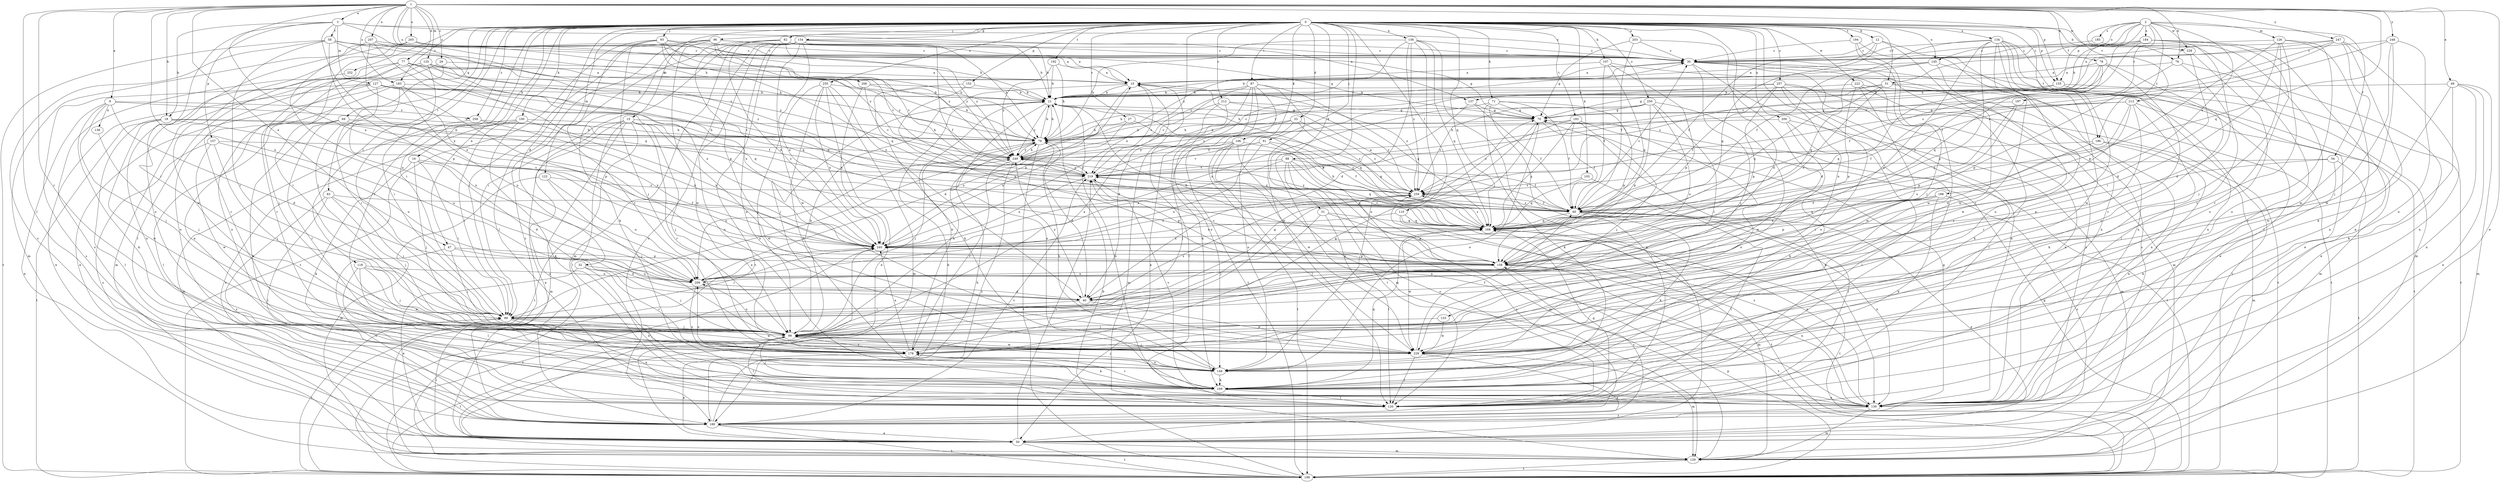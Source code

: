 strict digraph  {
0;
1;
2;
3;
9;
10;
12;
15;
16;
18;
21;
27;
29;
30;
31;
32;
33;
40;
47;
49;
50;
51;
54;
58;
60;
69;
70;
71;
76;
77;
78;
79;
82;
83;
87;
88;
89;
91;
93;
96;
99;
100;
103;
106;
107;
109;
110;
118;
120;
122;
125;
126;
127;
129;
133;
134;
136;
137;
138;
139;
145;
148;
152;
154;
155;
157;
158;
168;
178;
183;
184;
185;
188;
189;
192;
193;
194;
196;
197;
199;
200;
203;
205;
206;
207;
209;
212;
213;
219;
222;
228;
229;
240;
247;
248;
249;
250;
252;
255;
257;
258;
259;
0 -> 12  [label=b];
0 -> 15  [label=b];
0 -> 16  [label=b];
0 -> 27  [label=c];
0 -> 31  [label=d];
0 -> 32  [label=d];
0 -> 33  [label=d];
0 -> 40  [label=d];
0 -> 47  [label=e];
0 -> 51  [label=f];
0 -> 69  [label=g];
0 -> 71  [label=h];
0 -> 76  [label=h];
0 -> 82  [label=i];
0 -> 83  [label=i];
0 -> 87  [label=i];
0 -> 88  [label=i];
0 -> 89  [label=i];
0 -> 91  [label=j];
0 -> 93  [label=j];
0 -> 96  [label=j];
0 -> 99  [label=j];
0 -> 100  [label=k];
0 -> 103  [label=k];
0 -> 106  [label=k];
0 -> 107  [label=k];
0 -> 110  [label=l];
0 -> 118  [label=l];
0 -> 122  [label=m];
0 -> 133  [label=n];
0 -> 134  [label=n];
0 -> 136  [label=n];
0 -> 145  [label=o];
0 -> 152  [label=p];
0 -> 154  [label=p];
0 -> 155  [label=p];
0 -> 168  [label=q];
0 -> 178  [label=r];
0 -> 183  [label=s];
0 -> 192  [label=t];
0 -> 193  [label=t];
0 -> 194  [label=t];
0 -> 196  [label=t];
0 -> 200  [label=u];
0 -> 203  [label=u];
0 -> 212  [label=v];
0 -> 222  [label=w];
0 -> 228  [label=w];
0 -> 240  [label=x];
0 -> 250  [label=z];
0 -> 252  [label=z];
0 -> 255  [label=z];
0 -> 257  [label=z];
0 -> 258  [label=z];
1 -> 3  [label=a];
1 -> 9  [label=a];
1 -> 18  [label=b];
1 -> 29  [label=c];
1 -> 47  [label=e];
1 -> 49  [label=e];
1 -> 50  [label=e];
1 -> 76  [label=h];
1 -> 77  [label=h];
1 -> 78  [label=h];
1 -> 79  [label=h];
1 -> 120  [label=l];
1 -> 125  [label=m];
1 -> 155  [label=p];
1 -> 168  [label=q];
1 -> 178  [label=r];
1 -> 183  [label=s];
1 -> 205  [label=u];
1 -> 206  [label=u];
1 -> 207  [label=u];
1 -> 209  [label=u];
1 -> 213  [label=v];
1 -> 240  [label=x];
1 -> 247  [label=y];
1 -> 248  [label=y];
2 -> 51  [label=f];
2 -> 54  [label=f];
2 -> 120  [label=l];
2 -> 126  [label=m];
2 -> 137  [label=n];
2 -> 145  [label=o];
2 -> 155  [label=p];
2 -> 184  [label=s];
2 -> 185  [label=s];
2 -> 188  [label=s];
2 -> 196  [label=t];
2 -> 197  [label=t];
2 -> 228  [label=w];
3 -> 18  [label=b];
3 -> 30  [label=c];
3 -> 58  [label=f];
3 -> 89  [label=i];
3 -> 127  [label=m];
3 -> 137  [label=n];
3 -> 157  [label=p];
3 -> 219  [label=v];
3 -> 240  [label=x];
9 -> 40  [label=d];
9 -> 50  [label=e];
9 -> 79  [label=h];
9 -> 99  [label=j];
9 -> 109  [label=k];
9 -> 138  [label=n];
9 -> 258  [label=z];
10 -> 21  [label=b];
10 -> 40  [label=d];
10 -> 99  [label=j];
10 -> 209  [label=u];
10 -> 219  [label=v];
10 -> 259  [label=z];
12 -> 30  [label=c];
12 -> 60  [label=f];
12 -> 139  [label=n];
12 -> 168  [label=q];
12 -> 229  [label=w];
15 -> 50  [label=e];
15 -> 79  [label=h];
15 -> 99  [label=j];
15 -> 120  [label=l];
15 -> 129  [label=m];
15 -> 178  [label=r];
15 -> 189  [label=s];
15 -> 199  [label=t];
15 -> 229  [label=w];
16 -> 40  [label=d];
16 -> 89  [label=i];
16 -> 99  [label=j];
16 -> 109  [label=k];
16 -> 219  [label=v];
18 -> 79  [label=h];
18 -> 120  [label=l];
18 -> 199  [label=t];
18 -> 209  [label=u];
18 -> 229  [label=w];
18 -> 259  [label=z];
21 -> 70  [label=g];
21 -> 79  [label=h];
21 -> 148  [label=o];
21 -> 168  [label=q];
21 -> 249  [label=y];
27 -> 79  [label=h];
27 -> 240  [label=x];
27 -> 259  [label=z];
29 -> 10  [label=a];
29 -> 139  [label=n];
29 -> 178  [label=r];
30 -> 10  [label=a];
30 -> 99  [label=j];
30 -> 120  [label=l];
30 -> 129  [label=m];
30 -> 139  [label=n];
30 -> 189  [label=s];
30 -> 199  [label=t];
31 -> 99  [label=j];
31 -> 120  [label=l];
31 -> 158  [label=p];
31 -> 168  [label=q];
32 -> 50  [label=e];
32 -> 99  [label=j];
32 -> 139  [label=n];
32 -> 178  [label=r];
32 -> 209  [label=u];
33 -> 79  [label=h];
33 -> 148  [label=o];
33 -> 168  [label=q];
33 -> 249  [label=y];
33 -> 259  [label=z];
40 -> 89  [label=i];
40 -> 229  [label=w];
40 -> 249  [label=y];
47 -> 40  [label=d];
47 -> 99  [label=j];
47 -> 158  [label=p];
47 -> 189  [label=s];
49 -> 21  [label=b];
49 -> 50  [label=e];
49 -> 109  [label=k];
49 -> 129  [label=m];
49 -> 139  [label=n];
49 -> 229  [label=w];
50 -> 89  [label=i];
50 -> 129  [label=m];
50 -> 199  [label=t];
50 -> 219  [label=v];
50 -> 240  [label=x];
51 -> 21  [label=b];
51 -> 70  [label=g];
51 -> 129  [label=m];
51 -> 139  [label=n];
51 -> 168  [label=q];
51 -> 240  [label=x];
54 -> 109  [label=k];
54 -> 158  [label=p];
54 -> 199  [label=t];
54 -> 219  [label=v];
58 -> 10  [label=a];
58 -> 30  [label=c];
58 -> 79  [label=h];
58 -> 89  [label=i];
58 -> 158  [label=p];
58 -> 189  [label=s];
58 -> 199  [label=t];
58 -> 259  [label=z];
60 -> 10  [label=a];
60 -> 30  [label=c];
60 -> 50  [label=e];
60 -> 79  [label=h];
60 -> 109  [label=k];
60 -> 120  [label=l];
60 -> 139  [label=n];
60 -> 168  [label=q];
60 -> 249  [label=y];
60 -> 259  [label=z];
69 -> 79  [label=h];
69 -> 109  [label=k];
69 -> 120  [label=l];
69 -> 178  [label=r];
69 -> 240  [label=x];
70 -> 79  [label=h];
70 -> 139  [label=n];
70 -> 148  [label=o];
70 -> 178  [label=r];
70 -> 199  [label=t];
71 -> 60  [label=f];
71 -> 70  [label=g];
71 -> 109  [label=k];
71 -> 120  [label=l];
71 -> 158  [label=p];
71 -> 240  [label=x];
76 -> 10  [label=a];
76 -> 50  [label=e];
76 -> 120  [label=l];
76 -> 158  [label=p];
77 -> 10  [label=a];
77 -> 99  [label=j];
77 -> 139  [label=n];
77 -> 168  [label=q];
77 -> 189  [label=s];
77 -> 240  [label=x];
77 -> 249  [label=y];
78 -> 10  [label=a];
78 -> 60  [label=f];
78 -> 148  [label=o];
78 -> 168  [label=q];
78 -> 178  [label=r];
78 -> 259  [label=z];
79 -> 21  [label=b];
79 -> 40  [label=d];
79 -> 99  [label=j];
79 -> 199  [label=t];
79 -> 249  [label=y];
82 -> 21  [label=b];
82 -> 30  [label=c];
82 -> 158  [label=p];
82 -> 189  [label=s];
82 -> 240  [label=x];
82 -> 249  [label=y];
83 -> 60  [label=f];
83 -> 89  [label=i];
83 -> 99  [label=j];
83 -> 120  [label=l];
83 -> 189  [label=s];
87 -> 21  [label=b];
87 -> 50  [label=e];
87 -> 109  [label=k];
87 -> 148  [label=o];
87 -> 168  [label=q];
87 -> 199  [label=t];
87 -> 219  [label=v];
87 -> 229  [label=w];
88 -> 60  [label=f];
88 -> 120  [label=l];
88 -> 129  [label=m];
88 -> 168  [label=q];
88 -> 189  [label=s];
88 -> 219  [label=v];
88 -> 240  [label=x];
89 -> 99  [label=j];
89 -> 139  [label=n];
89 -> 229  [label=w];
89 -> 249  [label=y];
89 -> 259  [label=z];
91 -> 158  [label=p];
91 -> 209  [label=u];
91 -> 219  [label=v];
91 -> 249  [label=y];
91 -> 259  [label=z];
93 -> 30  [label=c];
93 -> 79  [label=h];
93 -> 99  [label=j];
93 -> 168  [label=q];
93 -> 178  [label=r];
93 -> 199  [label=t];
93 -> 219  [label=v];
93 -> 249  [label=y];
96 -> 30  [label=c];
96 -> 70  [label=g];
96 -> 89  [label=i];
96 -> 109  [label=k];
96 -> 120  [label=l];
96 -> 219  [label=v];
96 -> 229  [label=w];
96 -> 249  [label=y];
99 -> 10  [label=a];
99 -> 21  [label=b];
99 -> 70  [label=g];
99 -> 79  [label=h];
99 -> 120  [label=l];
99 -> 178  [label=r];
99 -> 199  [label=t];
99 -> 209  [label=u];
99 -> 229  [label=w];
100 -> 50  [label=e];
100 -> 79  [label=h];
100 -> 89  [label=i];
100 -> 109  [label=k];
100 -> 129  [label=m];
100 -> 240  [label=x];
103 -> 120  [label=l];
103 -> 168  [label=q];
103 -> 259  [label=z];
106 -> 60  [label=f];
106 -> 99  [label=j];
106 -> 120  [label=l];
106 -> 139  [label=n];
106 -> 199  [label=t];
106 -> 229  [label=w];
106 -> 249  [label=y];
107 -> 10  [label=a];
107 -> 60  [label=f];
107 -> 158  [label=p];
107 -> 168  [label=q];
107 -> 189  [label=s];
109 -> 99  [label=j];
109 -> 120  [label=l];
109 -> 139  [label=n];
109 -> 168  [label=q];
109 -> 178  [label=r];
109 -> 219  [label=v];
110 -> 139  [label=n];
110 -> 168  [label=q];
110 -> 199  [label=t];
110 -> 240  [label=x];
118 -> 99  [label=j];
118 -> 120  [label=l];
118 -> 178  [label=r];
118 -> 209  [label=u];
118 -> 229  [label=w];
120 -> 168  [label=q];
122 -> 99  [label=j];
122 -> 129  [label=m];
122 -> 209  [label=u];
122 -> 259  [label=z];
125 -> 10  [label=a];
125 -> 89  [label=i];
125 -> 129  [label=m];
125 -> 168  [label=q];
125 -> 178  [label=r];
125 -> 240  [label=x];
125 -> 249  [label=y];
126 -> 30  [label=c];
126 -> 89  [label=i];
126 -> 99  [label=j];
126 -> 139  [label=n];
126 -> 148  [label=o];
126 -> 158  [label=p];
126 -> 178  [label=r];
127 -> 21  [label=b];
127 -> 50  [label=e];
127 -> 60  [label=f];
127 -> 148  [label=o];
127 -> 168  [label=q];
127 -> 189  [label=s];
127 -> 209  [label=u];
127 -> 219  [label=v];
129 -> 199  [label=t];
133 -> 99  [label=j];
133 -> 229  [label=w];
134 -> 30  [label=c];
134 -> 50  [label=e];
134 -> 60  [label=f];
134 -> 129  [label=m];
134 -> 139  [label=n];
134 -> 148  [label=o];
134 -> 158  [label=p];
134 -> 178  [label=r];
134 -> 209  [label=u];
134 -> 229  [label=w];
136 -> 30  [label=c];
136 -> 40  [label=d];
136 -> 50  [label=e];
136 -> 79  [label=h];
136 -> 148  [label=o];
136 -> 168  [label=q];
136 -> 249  [label=y];
136 -> 259  [label=z];
137 -> 60  [label=f];
137 -> 70  [label=g];
137 -> 129  [label=m];
138 -> 99  [label=j];
139 -> 21  [label=b];
139 -> 70  [label=g];
139 -> 129  [label=m];
139 -> 189  [label=s];
139 -> 259  [label=z];
145 -> 10  [label=a];
145 -> 21  [label=b];
145 -> 50  [label=e];
145 -> 168  [label=q];
145 -> 229  [label=w];
148 -> 79  [label=h];
148 -> 99  [label=j];
148 -> 109  [label=k];
148 -> 209  [label=u];
152 -> 21  [label=b];
152 -> 109  [label=k];
152 -> 158  [label=p];
154 -> 21  [label=b];
154 -> 30  [label=c];
154 -> 60  [label=f];
154 -> 79  [label=h];
154 -> 89  [label=i];
154 -> 129  [label=m];
154 -> 139  [label=n];
154 -> 148  [label=o];
154 -> 189  [label=s];
154 -> 199  [label=t];
154 -> 229  [label=w];
154 -> 240  [label=x];
155 -> 21  [label=b];
155 -> 168  [label=q];
155 -> 178  [label=r];
155 -> 199  [label=t];
157 -> 99  [label=j];
157 -> 189  [label=s];
157 -> 209  [label=u];
157 -> 229  [label=w];
157 -> 249  [label=y];
158 -> 21  [label=b];
158 -> 139  [label=n];
158 -> 189  [label=s];
158 -> 199  [label=t];
158 -> 209  [label=u];
158 -> 219  [label=v];
158 -> 240  [label=x];
168 -> 21  [label=b];
168 -> 129  [label=m];
168 -> 199  [label=t];
168 -> 219  [label=v];
168 -> 229  [label=w];
168 -> 240  [label=x];
168 -> 259  [label=z];
178 -> 21  [label=b];
178 -> 50  [label=e];
178 -> 70  [label=g];
178 -> 109  [label=k];
178 -> 148  [label=o];
178 -> 240  [label=x];
183 -> 21  [label=b];
183 -> 50  [label=e];
183 -> 89  [label=i];
183 -> 148  [label=o];
183 -> 158  [label=p];
183 -> 209  [label=u];
184 -> 21  [label=b];
184 -> 30  [label=c];
184 -> 40  [label=d];
184 -> 60  [label=f];
184 -> 139  [label=n];
184 -> 178  [label=r];
184 -> 219  [label=v];
185 -> 30  [label=c];
185 -> 120  [label=l];
188 -> 60  [label=f];
188 -> 109  [label=k];
188 -> 158  [label=p];
188 -> 168  [label=q];
188 -> 189  [label=s];
188 -> 240  [label=x];
189 -> 21  [label=b];
189 -> 50  [label=e];
189 -> 79  [label=h];
189 -> 199  [label=t];
189 -> 219  [label=v];
192 -> 10  [label=a];
192 -> 21  [label=b];
192 -> 79  [label=h];
192 -> 249  [label=y];
193 -> 60  [label=f];
193 -> 79  [label=h];
193 -> 99  [label=j];
193 -> 148  [label=o];
193 -> 168  [label=q];
193 -> 259  [label=z];
194 -> 30  [label=c];
194 -> 99  [label=j];
194 -> 139  [label=n];
194 -> 229  [label=w];
196 -> 89  [label=i];
196 -> 129  [label=m];
196 -> 139  [label=n];
196 -> 249  [label=y];
197 -> 70  [label=g];
197 -> 158  [label=p];
197 -> 168  [label=q];
199 -> 21  [label=b];
199 -> 70  [label=g];
199 -> 89  [label=i];
199 -> 158  [label=p];
199 -> 240  [label=x];
200 -> 79  [label=h];
200 -> 109  [label=k];
200 -> 120  [label=l];
200 -> 129  [label=m];
203 -> 30  [label=c];
203 -> 40  [label=d];
203 -> 60  [label=f];
203 -> 70  [label=g];
205 -> 10  [label=a];
205 -> 21  [label=b];
205 -> 30  [label=c];
205 -> 70  [label=g];
205 -> 89  [label=i];
205 -> 129  [label=m];
205 -> 148  [label=o];
205 -> 229  [label=w];
206 -> 21  [label=b];
206 -> 79  [label=h];
206 -> 219  [label=v];
206 -> 240  [label=x];
207 -> 30  [label=c];
207 -> 168  [label=q];
207 -> 209  [label=u];
207 -> 240  [label=x];
207 -> 249  [label=y];
209 -> 40  [label=d];
209 -> 148  [label=o];
209 -> 240  [label=x];
212 -> 70  [label=g];
212 -> 79  [label=h];
212 -> 120  [label=l];
212 -> 129  [label=m];
212 -> 259  [label=z];
213 -> 40  [label=d];
213 -> 60  [label=f];
213 -> 70  [label=g];
213 -> 109  [label=k];
213 -> 178  [label=r];
213 -> 199  [label=t];
213 -> 209  [label=u];
219 -> 30  [label=c];
219 -> 158  [label=p];
219 -> 240  [label=x];
219 -> 249  [label=y];
219 -> 259  [label=z];
222 -> 21  [label=b];
222 -> 120  [label=l];
222 -> 158  [label=p];
222 -> 199  [label=t];
222 -> 229  [label=w];
228 -> 40  [label=d];
228 -> 148  [label=o];
229 -> 50  [label=e];
229 -> 60  [label=f];
229 -> 99  [label=j];
229 -> 120  [label=l];
229 -> 129  [label=m];
240 -> 10  [label=a];
240 -> 89  [label=i];
240 -> 158  [label=p];
247 -> 30  [label=c];
247 -> 79  [label=h];
247 -> 109  [label=k];
247 -> 139  [label=n];
247 -> 219  [label=v];
247 -> 229  [label=w];
247 -> 259  [label=z];
248 -> 30  [label=c];
248 -> 99  [label=j];
248 -> 148  [label=o];
248 -> 229  [label=w];
248 -> 259  [label=z];
249 -> 30  [label=c];
249 -> 79  [label=h];
249 -> 178  [label=r];
249 -> 189  [label=s];
249 -> 209  [label=u];
249 -> 219  [label=v];
250 -> 70  [label=g];
250 -> 79  [label=h];
250 -> 89  [label=i];
250 -> 158  [label=p];
250 -> 209  [label=u];
250 -> 229  [label=w];
250 -> 259  [label=z];
252 -> 120  [label=l];
255 -> 21  [label=b];
255 -> 40  [label=d];
255 -> 50  [label=e];
255 -> 99  [label=j];
255 -> 109  [label=k];
255 -> 129  [label=m];
255 -> 240  [label=x];
257 -> 21  [label=b];
257 -> 60  [label=f];
257 -> 109  [label=k];
257 -> 139  [label=n];
257 -> 148  [label=o];
257 -> 158  [label=p];
257 -> 199  [label=t];
257 -> 249  [label=y];
258 -> 79  [label=h];
258 -> 89  [label=i];
258 -> 240  [label=x];
259 -> 60  [label=f];
259 -> 189  [label=s];
259 -> 240  [label=x];
}
